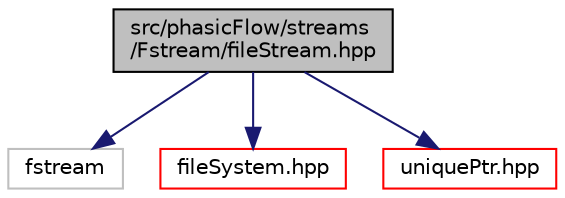 digraph "src/phasicFlow/streams/Fstream/fileStream.hpp"
{
 // LATEX_PDF_SIZE
  edge [fontname="Helvetica",fontsize="10",labelfontname="Helvetica",labelfontsize="10"];
  node [fontname="Helvetica",fontsize="10",shape=record];
  Node1 [label="src/phasicFlow/streams\l/Fstream/fileStream.hpp",height=0.2,width=0.4,color="black", fillcolor="grey75", style="filled", fontcolor="black",tooltip=" "];
  Node1 -> Node2 [color="midnightblue",fontsize="10",style="solid",fontname="Helvetica"];
  Node2 [label="fstream",height=0.2,width=0.4,color="grey75", fillcolor="white", style="filled",tooltip=" "];
  Node1 -> Node3 [color="midnightblue",fontsize="10",style="solid",fontname="Helvetica"];
  Node3 [label="fileSystem.hpp",height=0.2,width=0.4,color="red", fillcolor="white", style="filled",URL="$fileSystem_8hpp.html",tooltip=" "];
  Node1 -> Node23 [color="midnightblue",fontsize="10",style="solid",fontname="Helvetica"];
  Node23 [label="uniquePtr.hpp",height=0.2,width=0.4,color="red", fillcolor="white", style="filled",URL="$uniquePtr_8hpp.html",tooltip=" "];
}
